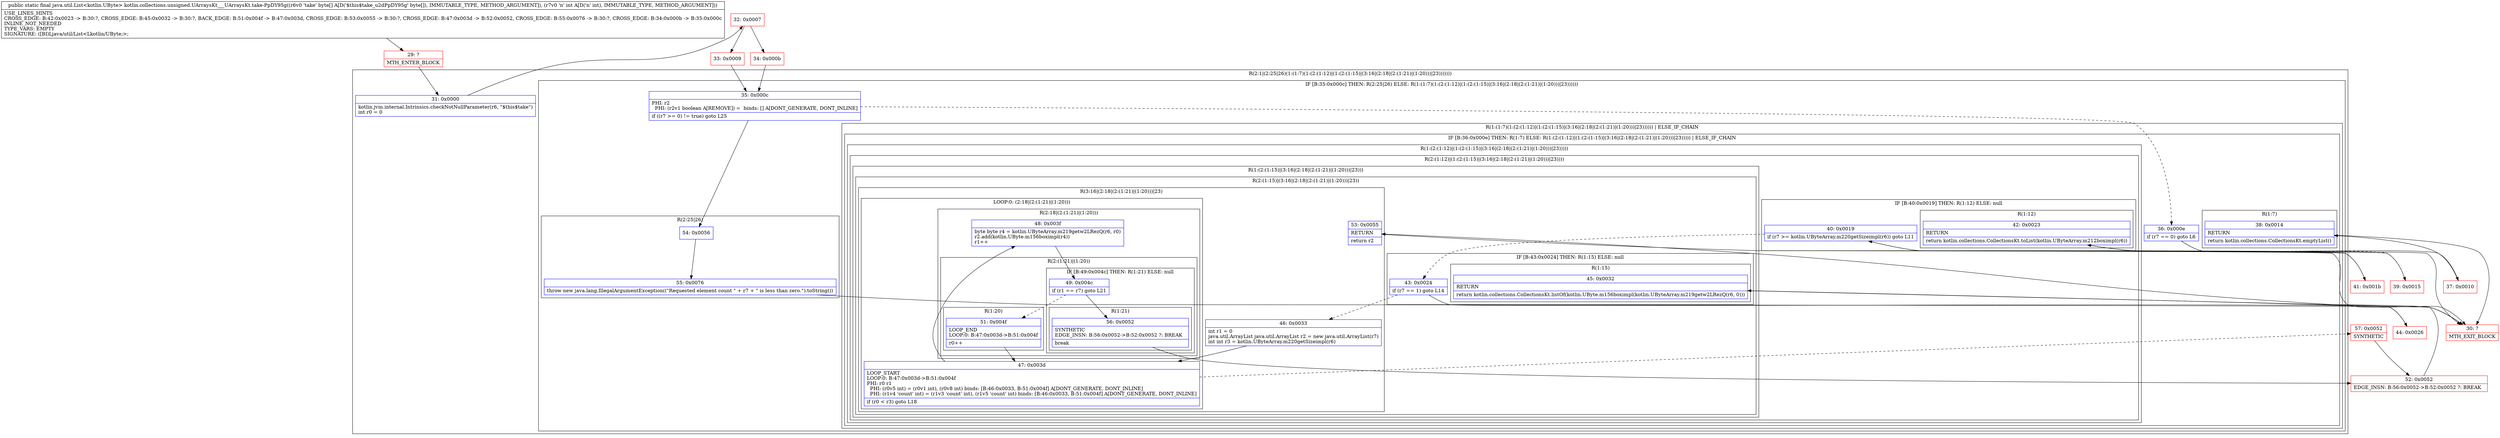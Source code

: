 digraph "CFG forkotlin.collections.unsigned.UArraysKt___UArraysKt.take\-PpDY95g([BI)Ljava\/util\/List;" {
subgraph cluster_Region_1669954085 {
label = "R(2:1|(2:25|26)(1:(1:7)(1:(2:(1:12)|(1:(2:(1:15)|(3:16|(2:18|(2:(1:21)|(1:20)))|23)))))))";
node [shape=record,color=blue];
Node_31 [shape=record,label="{31\:\ 0x0000|kotlin.jvm.internal.Intrinsics.checkNotNullParameter(r6, \"$this$take\")\lint r0 = 0\l}"];
subgraph cluster_IfRegion_1893587562 {
label = "IF [B:35:0x000c] THEN: R(2:25|26) ELSE: R(1:(1:7)(1:(2:(1:12)|(1:(2:(1:15)|(3:16|(2:18|(2:(1:21)|(1:20)))|23))))))";
node [shape=record,color=blue];
Node_35 [shape=record,label="{35\:\ 0x000c|PHI: r2 \l  PHI: (r2v1 boolean A[REMOVE]) =  binds: [] A[DONT_GENERATE, DONT_INLINE]\l|if ((r7 \>= 0) != true) goto L25\l}"];
subgraph cluster_Region_1042886166 {
label = "R(2:25|26)";
node [shape=record,color=blue];
Node_54 [shape=record,label="{54\:\ 0x0056}"];
Node_55 [shape=record,label="{55\:\ 0x0076|throw new java.lang.IllegalArgumentException((\"Requested element count \" + r7 + \" is less than zero.\").toString())\l}"];
}
subgraph cluster_Region_728704350 {
label = "R(1:(1:7)(1:(2:(1:12)|(1:(2:(1:15)|(3:16|(2:18|(2:(1:21)|(1:20)))|23)))))) | ELSE_IF_CHAIN\l";
node [shape=record,color=blue];
subgraph cluster_IfRegion_983616309 {
label = "IF [B:36:0x000e] THEN: R(1:7) ELSE: R(1:(2:(1:12)|(1:(2:(1:15)|(3:16|(2:18|(2:(1:21)|(1:20)))|23))))) | ELSE_IF_CHAIN\l";
node [shape=record,color=blue];
Node_36 [shape=record,label="{36\:\ 0x000e|if (r7 == 0) goto L6\l}"];
subgraph cluster_Region_607144065 {
label = "R(1:7)";
node [shape=record,color=blue];
Node_38 [shape=record,label="{38\:\ 0x0014|RETURN\l|return kotlin.collections.CollectionsKt.emptyList()\l}"];
}
subgraph cluster_Region_1402903439 {
label = "R(1:(2:(1:12)|(1:(2:(1:15)|(3:16|(2:18|(2:(1:21)|(1:20)))|23)))))";
node [shape=record,color=blue];
subgraph cluster_Region_25756023 {
label = "R(2:(1:12)|(1:(2:(1:15)|(3:16|(2:18|(2:(1:21)|(1:20)))|23))))";
node [shape=record,color=blue];
subgraph cluster_IfRegion_1028430608 {
label = "IF [B:40:0x0019] THEN: R(1:12) ELSE: null";
node [shape=record,color=blue];
Node_40 [shape=record,label="{40\:\ 0x0019|if (r7 \>= kotlin.UByteArray.m220getSizeimpl(r6)) goto L11\l}"];
subgraph cluster_Region_454994040 {
label = "R(1:12)";
node [shape=record,color=blue];
Node_42 [shape=record,label="{42\:\ 0x0023|RETURN\l|return kotlin.collections.CollectionsKt.toList(kotlin.UByteArray.m212boximpl(r6))\l}"];
}
}
subgraph cluster_Region_1023085175 {
label = "R(1:(2:(1:15)|(3:16|(2:18|(2:(1:21)|(1:20)))|23)))";
node [shape=record,color=blue];
subgraph cluster_Region_1966089766 {
label = "R(2:(1:15)|(3:16|(2:18|(2:(1:21)|(1:20)))|23))";
node [shape=record,color=blue];
subgraph cluster_IfRegion_754825099 {
label = "IF [B:43:0x0024] THEN: R(1:15) ELSE: null";
node [shape=record,color=blue];
Node_43 [shape=record,label="{43\:\ 0x0024|if (r7 == 1) goto L14\l}"];
subgraph cluster_Region_1112446724 {
label = "R(1:15)";
node [shape=record,color=blue];
Node_45 [shape=record,label="{45\:\ 0x0032|RETURN\l|return kotlin.collections.CollectionsKt.listOf(kotlin.UByte.m156boximpl(kotlin.UByteArray.m219getw2LRezQ(r6, 0)))\l}"];
}
}
subgraph cluster_Region_408572758 {
label = "R(3:16|(2:18|(2:(1:21)|(1:20)))|23)";
node [shape=record,color=blue];
Node_46 [shape=record,label="{46\:\ 0x0033|int r1 = 0\ljava.util.ArrayList java.util.ArrayList r2 = new java.util.ArrayList(r7)\lint int r3 = kotlin.UByteArray.m220getSizeimpl(r6)\l}"];
subgraph cluster_LoopRegion_2001525516 {
label = "LOOP:0: (2:18|(2:(1:21)|(1:20)))";
node [shape=record,color=blue];
Node_47 [shape=record,label="{47\:\ 0x003d|LOOP_START\lLOOP:0: B:47:0x003d\-\>B:51:0x004f\lPHI: r0 r1 \l  PHI: (r0v5 int) = (r0v1 int), (r0v8 int) binds: [B:46:0x0033, B:51:0x004f] A[DONT_GENERATE, DONT_INLINE]\l  PHI: (r1v4 'count' int) = (r1v3 'count' int), (r1v5 'count' int) binds: [B:46:0x0033, B:51:0x004f] A[DONT_GENERATE, DONT_INLINE]\l|if (r0 \< r3) goto L18\l}"];
subgraph cluster_Region_808079140 {
label = "R(2:18|(2:(1:21)|(1:20)))";
node [shape=record,color=blue];
Node_48 [shape=record,label="{48\:\ 0x003f|byte byte r4 = kotlin.UByteArray.m219getw2LRezQ(r6, r0)\lr2.add(kotlin.UByte.m156boximpl(r4))\lr1++\l}"];
subgraph cluster_Region_646088072 {
label = "R(2:(1:21)|(1:20))";
node [shape=record,color=blue];
subgraph cluster_IfRegion_157249514 {
label = "IF [B:49:0x004c] THEN: R(1:21) ELSE: null";
node [shape=record,color=blue];
Node_49 [shape=record,label="{49\:\ 0x004c|if (r1 == r7) goto L21\l}"];
subgraph cluster_Region_1391957608 {
label = "R(1:21)";
node [shape=record,color=blue];
Node_56 [shape=record,label="{56\:\ 0x0052|SYNTHETIC\lEDGE_INSN: B:56:0x0052\-\>B:52:0x0052 ?: BREAK  \l|break\l}"];
}
}
subgraph cluster_Region_1203847341 {
label = "R(1:20)";
node [shape=record,color=blue];
Node_51 [shape=record,label="{51\:\ 0x004f|LOOP_END\lLOOP:0: B:47:0x003d\-\>B:51:0x004f\l|r0++\l}"];
}
}
}
}
Node_53 [shape=record,label="{53\:\ 0x0055|RETURN\l|return r2\l}"];
}
}
}
}
}
}
}
}
}
Node_29 [shape=record,color=red,label="{29\:\ ?|MTH_ENTER_BLOCK\l}"];
Node_32 [shape=record,color=red,label="{32\:\ 0x0007}"];
Node_33 [shape=record,color=red,label="{33\:\ 0x0009}"];
Node_37 [shape=record,color=red,label="{37\:\ 0x0010}"];
Node_30 [shape=record,color=red,label="{30\:\ ?|MTH_EXIT_BLOCK\l}"];
Node_39 [shape=record,color=red,label="{39\:\ 0x0015}"];
Node_41 [shape=record,color=red,label="{41\:\ 0x001b}"];
Node_44 [shape=record,color=red,label="{44\:\ 0x0026}"];
Node_52 [shape=record,color=red,label="{52\:\ 0x0052|EDGE_INSN: B:56:0x0052\-\>B:52:0x0052 ?: BREAK  \l}"];
Node_57 [shape=record,color=red,label="{57\:\ 0x0052|SYNTHETIC\l}"];
Node_34 [shape=record,color=red,label="{34\:\ 0x000b}"];
MethodNode[shape=record,label="{public static final java.util.List\<kotlin.UByte\> kotlin.collections.unsigned.UArraysKt___UArraysKt.take\-PpDY95g((r6v0 'take' byte[] A[D('$this$take_u2dPpDY95g' byte[]), IMMUTABLE_TYPE, METHOD_ARGUMENT]), (r7v0 'n' int A[D('n' int), IMMUTABLE_TYPE, METHOD_ARGUMENT]))  | USE_LINES_HINTS\lCROSS_EDGE: B:42:0x0023 \-\> B:30:?, CROSS_EDGE: B:45:0x0032 \-\> B:30:?, BACK_EDGE: B:51:0x004f \-\> B:47:0x003d, CROSS_EDGE: B:53:0x0055 \-\> B:30:?, CROSS_EDGE: B:47:0x003d \-\> B:52:0x0052, CROSS_EDGE: B:55:0x0076 \-\> B:30:?, CROSS_EDGE: B:34:0x000b \-\> B:35:0x000c\lINLINE_NOT_NEEDED\lTYPE_VARS: EMPTY\lSIGNATURE: ([BI)Ljava\/util\/List\<Lkotlin\/UByte;\>;\l}"];
MethodNode -> Node_29;Node_31 -> Node_32;
Node_35 -> Node_36[style=dashed];
Node_35 -> Node_54;
Node_54 -> Node_55;
Node_55 -> Node_30;
Node_36 -> Node_37;
Node_36 -> Node_39[style=dashed];
Node_38 -> Node_30;
Node_40 -> Node_41;
Node_40 -> Node_43[style=dashed];
Node_42 -> Node_30;
Node_43 -> Node_44;
Node_43 -> Node_46[style=dashed];
Node_45 -> Node_30;
Node_46 -> Node_47;
Node_47 -> Node_48;
Node_47 -> Node_57[style=dashed];
Node_48 -> Node_49;
Node_49 -> Node_51[style=dashed];
Node_49 -> Node_56;
Node_56 -> Node_52;
Node_51 -> Node_47;
Node_53 -> Node_30;
Node_29 -> Node_31;
Node_32 -> Node_33;
Node_32 -> Node_34;
Node_33 -> Node_35;
Node_37 -> Node_38;
Node_39 -> Node_40;
Node_41 -> Node_42;
Node_44 -> Node_45;
Node_52 -> Node_53;
Node_57 -> Node_52;
Node_34 -> Node_35;
}

